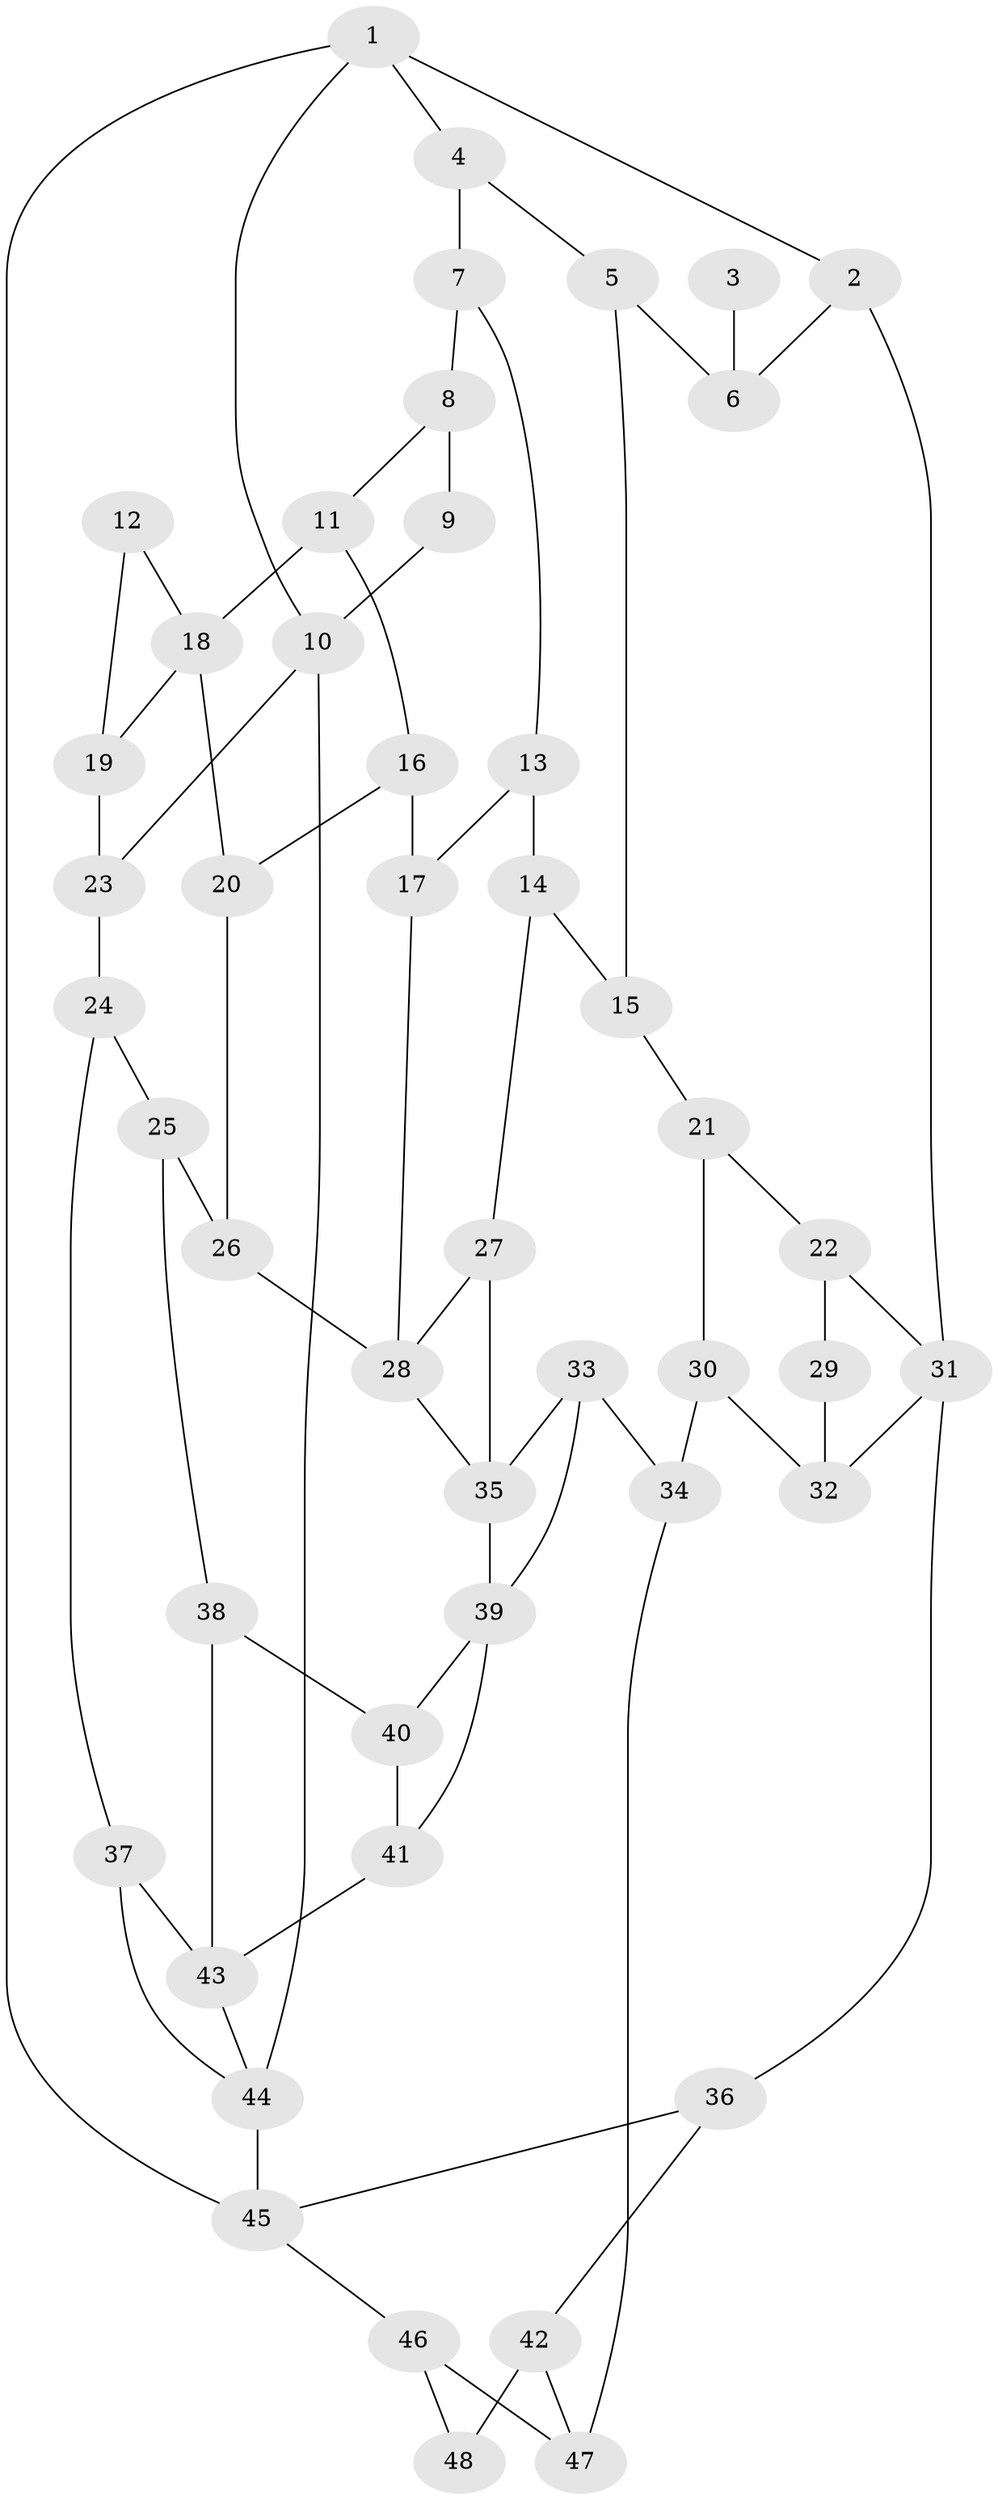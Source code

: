 // original degree distribution, {3: 0.07352941176470588, 6: 0.2647058823529412, 5: 0.45588235294117646, 4: 0.20588235294117646}
// Generated by graph-tools (version 1.1) at 2025/38/03/04/25 23:38:37]
// undirected, 48 vertices, 74 edges
graph export_dot {
  node [color=gray90,style=filled];
  1;
  2;
  3;
  4;
  5;
  6;
  7;
  8;
  9;
  10;
  11;
  12;
  13;
  14;
  15;
  16;
  17;
  18;
  19;
  20;
  21;
  22;
  23;
  24;
  25;
  26;
  27;
  28;
  29;
  30;
  31;
  32;
  33;
  34;
  35;
  36;
  37;
  38;
  39;
  40;
  41;
  42;
  43;
  44;
  45;
  46;
  47;
  48;
  1 -- 2 [weight=1.0];
  1 -- 4 [weight=1.0];
  1 -- 10 [weight=1.0];
  1 -- 45 [weight=1.0];
  2 -- 6 [weight=1.0];
  2 -- 31 [weight=1.0];
  3 -- 6 [weight=2.0];
  4 -- 5 [weight=1.0];
  4 -- 7 [weight=1.0];
  5 -- 6 [weight=1.0];
  5 -- 15 [weight=1.0];
  7 -- 8 [weight=1.0];
  7 -- 13 [weight=1.0];
  8 -- 9 [weight=1.0];
  8 -- 11 [weight=1.0];
  9 -- 10 [weight=1.0];
  10 -- 23 [weight=1.0];
  10 -- 44 [weight=1.0];
  11 -- 16 [weight=1.0];
  11 -- 18 [weight=1.0];
  12 -- 18 [weight=1.0];
  12 -- 19 [weight=1.0];
  13 -- 14 [weight=1.0];
  13 -- 17 [weight=1.0];
  14 -- 15 [weight=1.0];
  14 -- 27 [weight=1.0];
  15 -- 21 [weight=1.0];
  16 -- 17 [weight=1.0];
  16 -- 20 [weight=1.0];
  17 -- 28 [weight=1.0];
  18 -- 19 [weight=1.0];
  18 -- 20 [weight=1.0];
  19 -- 23 [weight=2.0];
  20 -- 26 [weight=1.0];
  21 -- 22 [weight=1.0];
  21 -- 30 [weight=1.0];
  22 -- 29 [weight=1.0];
  22 -- 31 [weight=1.0];
  23 -- 24 [weight=1.0];
  24 -- 25 [weight=1.0];
  24 -- 37 [weight=1.0];
  25 -- 26 [weight=1.0];
  25 -- 38 [weight=1.0];
  26 -- 28 [weight=1.0];
  27 -- 28 [weight=1.0];
  27 -- 35 [weight=1.0];
  28 -- 35 [weight=1.0];
  29 -- 32 [weight=2.0];
  30 -- 32 [weight=1.0];
  30 -- 34 [weight=1.0];
  31 -- 32 [weight=1.0];
  31 -- 36 [weight=1.0];
  33 -- 34 [weight=1.0];
  33 -- 35 [weight=1.0];
  33 -- 39 [weight=1.0];
  34 -- 47 [weight=1.0];
  35 -- 39 [weight=1.0];
  36 -- 42 [weight=1.0];
  36 -- 45 [weight=1.0];
  37 -- 43 [weight=1.0];
  37 -- 44 [weight=1.0];
  38 -- 40 [weight=2.0];
  38 -- 43 [weight=1.0];
  39 -- 40 [weight=1.0];
  39 -- 41 [weight=1.0];
  40 -- 41 [weight=1.0];
  41 -- 43 [weight=1.0];
  42 -- 47 [weight=1.0];
  42 -- 48 [weight=2.0];
  43 -- 44 [weight=1.0];
  44 -- 45 [weight=2.0];
  45 -- 46 [weight=1.0];
  46 -- 47 [weight=1.0];
  46 -- 48 [weight=1.0];
}
